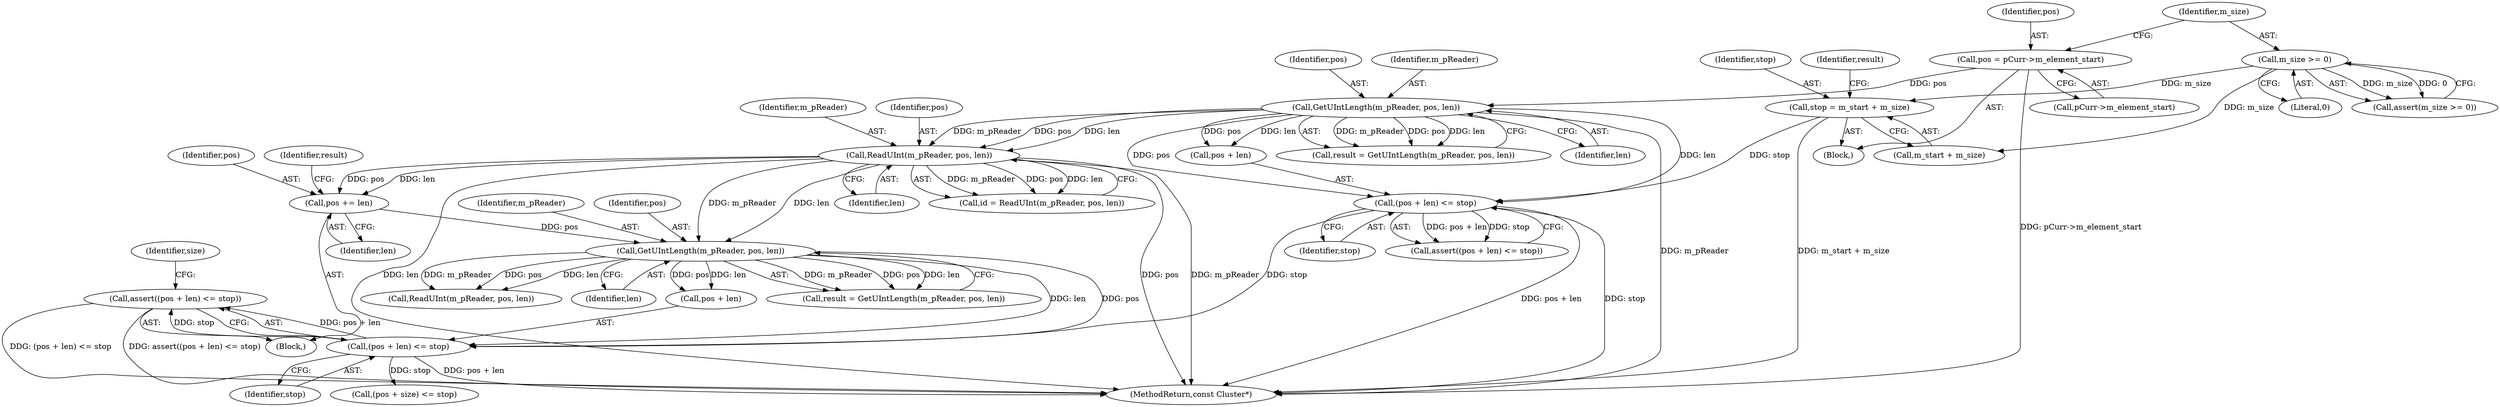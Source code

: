 digraph "0_Android_cc274e2abe8b2a6698a5c47d8aa4bb45f1f9538d_20@API" {
"1000267" [label="(Call,assert((pos + len) <= stop))"];
"1000268" [label="(Call,(pos + len) <= stop)"];
"1000259" [label="(Call,GetUIntLength(m_pReader, pos, len))"];
"1000240" [label="(Call,ReadUInt(m_pReader, pos, len))"];
"1000217" [label="(Call,GetUIntLength(m_pReader, pos, len))"];
"1000197" [label="(Call,pos = pCurr->m_element_start)"];
"1000254" [label="(Call,pos += len)"];
"1000226" [label="(Call,(pos + len) <= stop)"];
"1000207" [label="(Call,stop = m_start + m_size)"];
"1000203" [label="(Call,m_size >= 0)"];
"1000197" [label="(Call,pos = pCurr->m_element_start)"];
"1000260" [label="(Identifier,m_pReader)"];
"1000241" [label="(Identifier,m_pReader)"];
"1000243" [label="(Identifier,len)"];
"1000254" [label="(Call,pos += len)"];
"1000275" [label="(Identifier,size)"];
"1000288" [label="(Call,(pos + size) <= stop)"];
"1000276" [label="(Call,ReadUInt(m_pReader, pos, len))"];
"1000242" [label="(Identifier,pos)"];
"1000219" [label="(Identifier,pos)"];
"1000269" [label="(Call,pos + len)"];
"1000230" [label="(Identifier,stop)"];
"1000227" [label="(Call,pos + len)"];
"1000218" [label="(Identifier,m_pReader)"];
"1000256" [label="(Identifier,len)"];
"1000207" [label="(Call,stop = m_start + m_size)"];
"1000205" [label="(Literal,0)"];
"1000262" [label="(Identifier,len)"];
"1000198" [label="(Identifier,pos)"];
"1000225" [label="(Call,assert((pos + len) <= stop))"];
"1000208" [label="(Identifier,stop)"];
"1000209" [label="(Call,m_start + m_size)"];
"1000203" [label="(Call,m_size >= 0)"];
"1000226" [label="(Call,(pos + len) <= stop)"];
"1000215" [label="(Call,result = GetUIntLength(m_pReader, pos, len))"];
"1000199" [label="(Call,pCurr->m_element_start)"];
"1000267" [label="(Call,assert((pos + len) <= stop))"];
"1000261" [label="(Identifier,pos)"];
"1000212" [label="(Block,)"];
"1000240" [label="(Call,ReadUInt(m_pReader, pos, len))"];
"1000202" [label="(Call,assert(m_size >= 0))"];
"1000538" [label="(MethodReturn,const Cluster*)"];
"1000217" [label="(Call,GetUIntLength(m_pReader, pos, len))"];
"1000216" [label="(Identifier,result)"];
"1000220" [label="(Identifier,len)"];
"1000204" [label="(Identifier,m_size)"];
"1000259" [label="(Call,GetUIntLength(m_pReader, pos, len))"];
"1000127" [label="(Block,)"];
"1000238" [label="(Call,id = ReadUInt(m_pReader, pos, len))"];
"1000255" [label="(Identifier,pos)"];
"1000272" [label="(Identifier,stop)"];
"1000257" [label="(Call,result = GetUIntLength(m_pReader, pos, len))"];
"1000258" [label="(Identifier,result)"];
"1000268" [label="(Call,(pos + len) <= stop)"];
"1000267" -> "1000212"  [label="AST: "];
"1000267" -> "1000268"  [label="CFG: "];
"1000268" -> "1000267"  [label="AST: "];
"1000275" -> "1000267"  [label="CFG: "];
"1000267" -> "1000538"  [label="DDG: (pos + len) <= stop"];
"1000267" -> "1000538"  [label="DDG: assert((pos + len) <= stop)"];
"1000268" -> "1000267"  [label="DDG: pos + len"];
"1000268" -> "1000267"  [label="DDG: stop"];
"1000268" -> "1000272"  [label="CFG: "];
"1000269" -> "1000268"  [label="AST: "];
"1000272" -> "1000268"  [label="AST: "];
"1000268" -> "1000538"  [label="DDG: pos + len"];
"1000259" -> "1000268"  [label="DDG: pos"];
"1000259" -> "1000268"  [label="DDG: len"];
"1000226" -> "1000268"  [label="DDG: stop"];
"1000268" -> "1000288"  [label="DDG: stop"];
"1000259" -> "1000257"  [label="AST: "];
"1000259" -> "1000262"  [label="CFG: "];
"1000260" -> "1000259"  [label="AST: "];
"1000261" -> "1000259"  [label="AST: "];
"1000262" -> "1000259"  [label="AST: "];
"1000257" -> "1000259"  [label="CFG: "];
"1000259" -> "1000257"  [label="DDG: m_pReader"];
"1000259" -> "1000257"  [label="DDG: pos"];
"1000259" -> "1000257"  [label="DDG: len"];
"1000240" -> "1000259"  [label="DDG: m_pReader"];
"1000240" -> "1000259"  [label="DDG: len"];
"1000254" -> "1000259"  [label="DDG: pos"];
"1000259" -> "1000269"  [label="DDG: pos"];
"1000259" -> "1000269"  [label="DDG: len"];
"1000259" -> "1000276"  [label="DDG: m_pReader"];
"1000259" -> "1000276"  [label="DDG: pos"];
"1000259" -> "1000276"  [label="DDG: len"];
"1000240" -> "1000238"  [label="AST: "];
"1000240" -> "1000243"  [label="CFG: "];
"1000241" -> "1000240"  [label="AST: "];
"1000242" -> "1000240"  [label="AST: "];
"1000243" -> "1000240"  [label="AST: "];
"1000238" -> "1000240"  [label="CFG: "];
"1000240" -> "1000538"  [label="DDG: pos"];
"1000240" -> "1000538"  [label="DDG: m_pReader"];
"1000240" -> "1000538"  [label="DDG: len"];
"1000240" -> "1000238"  [label="DDG: m_pReader"];
"1000240" -> "1000238"  [label="DDG: pos"];
"1000240" -> "1000238"  [label="DDG: len"];
"1000217" -> "1000240"  [label="DDG: m_pReader"];
"1000217" -> "1000240"  [label="DDG: pos"];
"1000217" -> "1000240"  [label="DDG: len"];
"1000240" -> "1000254"  [label="DDG: len"];
"1000240" -> "1000254"  [label="DDG: pos"];
"1000217" -> "1000215"  [label="AST: "];
"1000217" -> "1000220"  [label="CFG: "];
"1000218" -> "1000217"  [label="AST: "];
"1000219" -> "1000217"  [label="AST: "];
"1000220" -> "1000217"  [label="AST: "];
"1000215" -> "1000217"  [label="CFG: "];
"1000217" -> "1000538"  [label="DDG: m_pReader"];
"1000217" -> "1000215"  [label="DDG: m_pReader"];
"1000217" -> "1000215"  [label="DDG: pos"];
"1000217" -> "1000215"  [label="DDG: len"];
"1000197" -> "1000217"  [label="DDG: pos"];
"1000217" -> "1000226"  [label="DDG: pos"];
"1000217" -> "1000226"  [label="DDG: len"];
"1000217" -> "1000227"  [label="DDG: pos"];
"1000217" -> "1000227"  [label="DDG: len"];
"1000197" -> "1000127"  [label="AST: "];
"1000197" -> "1000199"  [label="CFG: "];
"1000198" -> "1000197"  [label="AST: "];
"1000199" -> "1000197"  [label="AST: "];
"1000204" -> "1000197"  [label="CFG: "];
"1000197" -> "1000538"  [label="DDG: pCurr->m_element_start"];
"1000254" -> "1000212"  [label="AST: "];
"1000254" -> "1000256"  [label="CFG: "];
"1000255" -> "1000254"  [label="AST: "];
"1000256" -> "1000254"  [label="AST: "];
"1000258" -> "1000254"  [label="CFG: "];
"1000226" -> "1000225"  [label="AST: "];
"1000226" -> "1000230"  [label="CFG: "];
"1000227" -> "1000226"  [label="AST: "];
"1000230" -> "1000226"  [label="AST: "];
"1000225" -> "1000226"  [label="CFG: "];
"1000226" -> "1000538"  [label="DDG: pos + len"];
"1000226" -> "1000538"  [label="DDG: stop"];
"1000226" -> "1000225"  [label="DDG: pos + len"];
"1000226" -> "1000225"  [label="DDG: stop"];
"1000207" -> "1000226"  [label="DDG: stop"];
"1000207" -> "1000127"  [label="AST: "];
"1000207" -> "1000209"  [label="CFG: "];
"1000208" -> "1000207"  [label="AST: "];
"1000209" -> "1000207"  [label="AST: "];
"1000216" -> "1000207"  [label="CFG: "];
"1000207" -> "1000538"  [label="DDG: m_start + m_size"];
"1000203" -> "1000207"  [label="DDG: m_size"];
"1000203" -> "1000202"  [label="AST: "];
"1000203" -> "1000205"  [label="CFG: "];
"1000204" -> "1000203"  [label="AST: "];
"1000205" -> "1000203"  [label="AST: "];
"1000202" -> "1000203"  [label="CFG: "];
"1000203" -> "1000202"  [label="DDG: m_size"];
"1000203" -> "1000202"  [label="DDG: 0"];
"1000203" -> "1000209"  [label="DDG: m_size"];
}
